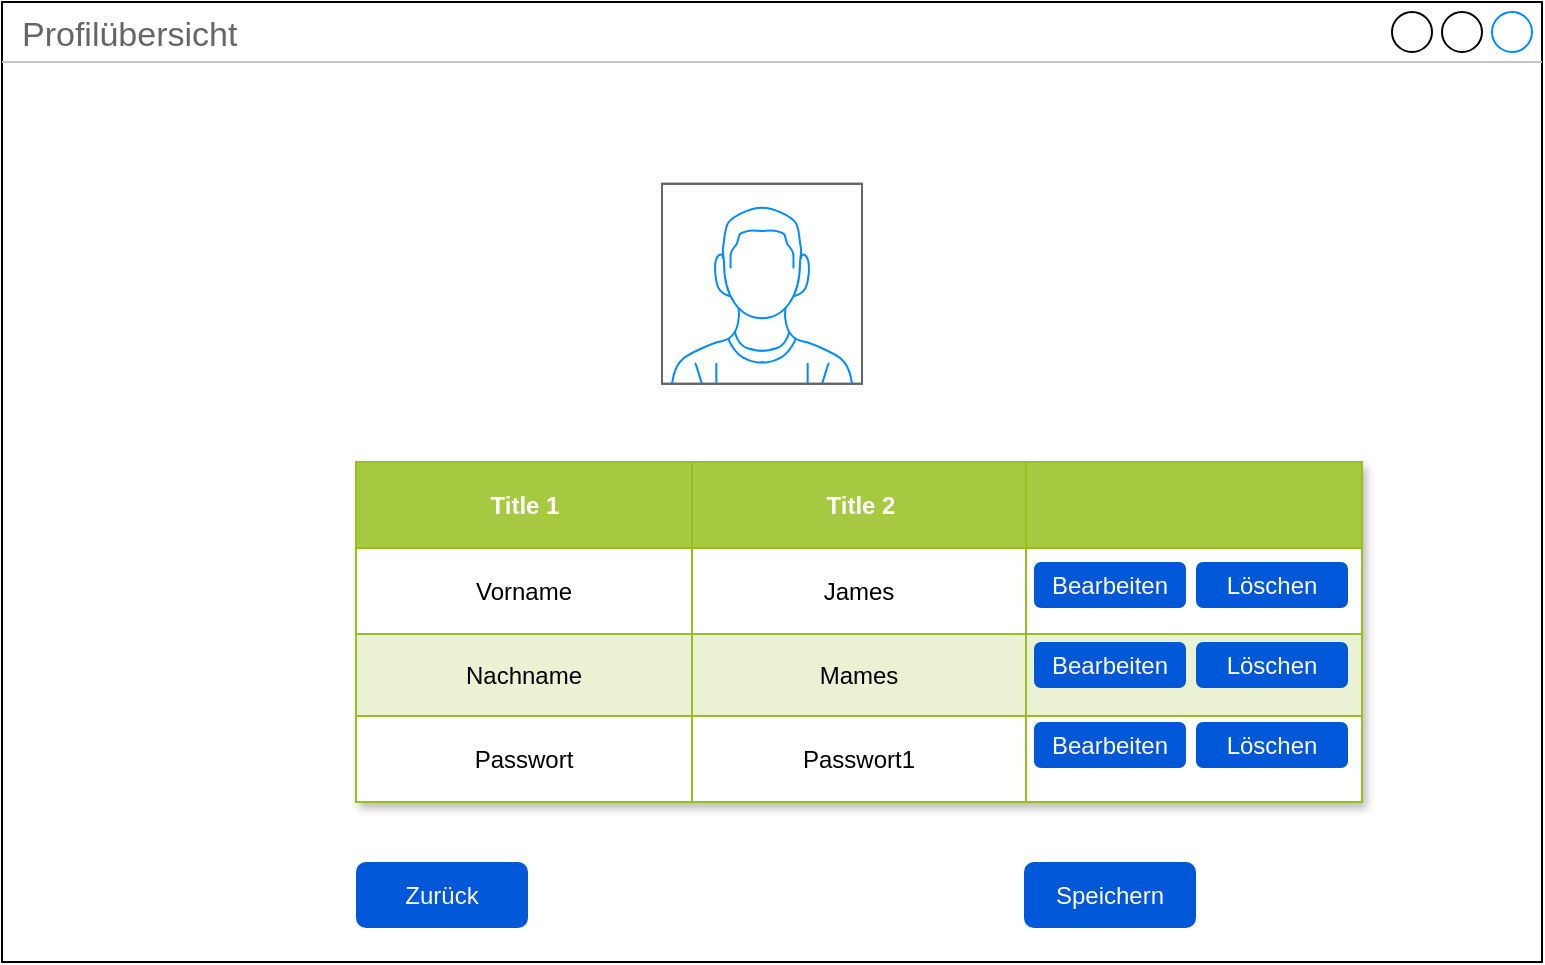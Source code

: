 <mxfile version="26.2.14">
  <diagram name="Seite-1" id="1Wnpvqs8kCg-rzOLqk_z">
    <mxGraphModel dx="1676" dy="-164" grid="1" gridSize="10" guides="1" tooltips="1" connect="1" arrows="1" fold="1" page="1" pageScale="1" pageWidth="827" pageHeight="1169" math="0" shadow="0">
      <root>
        <mxCell id="0" />
        <mxCell id="1" parent="0" />
        <mxCell id="tT0bw98C4pyMknOcuk67-1" value="Profilübersicht" style="strokeWidth=1;shadow=0;dashed=0;align=center;html=1;shape=mxgraph.mockup.containers.window;align=left;verticalAlign=top;spacingLeft=8;strokeColor2=#008cff;strokeColor3=#c4c4c4;fontColor=#666666;mainText=;fontSize=17;labelBackgroundColor=none;whiteSpace=wrap;" vertex="1" parent="1">
          <mxGeometry x="230" y="1360" width="770" height="480" as="geometry" />
        </mxCell>
        <mxCell id="tT0bw98C4pyMknOcuk67-3" value="" style="verticalLabelPosition=bottom;shadow=0;dashed=0;align=center;html=1;verticalAlign=top;strokeWidth=1;shape=mxgraph.mockup.containers.userMale;strokeColor=#666666;strokeColor2=#008cff;" vertex="1" parent="1">
          <mxGeometry x="560" y="1450.88" width="100" height="100" as="geometry" />
        </mxCell>
        <mxCell id="tT0bw98C4pyMknOcuk67-4" value="Assets" style="childLayout=tableLayout;recursiveResize=0;strokeColor=#98bf21;fillColor=#A7C942;shadow=1;" vertex="1" parent="1">
          <mxGeometry x="407" y="1590" width="503" height="170" as="geometry" />
        </mxCell>
        <mxCell id="tT0bw98C4pyMknOcuk67-5" style="shape=tableRow;horizontal=0;startSize=0;swimlaneHead=0;swimlaneBody=0;top=0;left=0;bottom=0;right=0;dropTarget=0;collapsible=0;recursiveResize=0;expand=0;fontStyle=0;strokeColor=inherit;fillColor=#ffffff;" vertex="1" parent="tT0bw98C4pyMknOcuk67-4">
          <mxGeometry width="503" height="43" as="geometry" />
        </mxCell>
        <mxCell id="tT0bw98C4pyMknOcuk67-6" value="Title 1" style="connectable=0;recursiveResize=0;strokeColor=inherit;fillColor=#A7C942;align=center;fontStyle=1;fontColor=#FFFFFF;html=1;" vertex="1" parent="tT0bw98C4pyMknOcuk67-5">
          <mxGeometry width="168" height="43" as="geometry">
            <mxRectangle width="168" height="43" as="alternateBounds" />
          </mxGeometry>
        </mxCell>
        <mxCell id="tT0bw98C4pyMknOcuk67-7" value="Title 2" style="connectable=0;recursiveResize=0;strokeColor=inherit;fillColor=#A7C942;align=center;fontStyle=1;fontColor=#FFFFFF;html=1;" vertex="1" parent="tT0bw98C4pyMknOcuk67-5">
          <mxGeometry x="168" width="167" height="43" as="geometry">
            <mxRectangle width="167" height="43" as="alternateBounds" />
          </mxGeometry>
        </mxCell>
        <mxCell id="tT0bw98C4pyMknOcuk67-8" value="" style="connectable=0;recursiveResize=0;strokeColor=inherit;fillColor=#A7C942;align=center;fontStyle=1;fontColor=#FFFFFF;html=1;" vertex="1" parent="tT0bw98C4pyMknOcuk67-5">
          <mxGeometry x="335" width="168" height="43" as="geometry">
            <mxRectangle width="168" height="43" as="alternateBounds" />
          </mxGeometry>
        </mxCell>
        <mxCell id="tT0bw98C4pyMknOcuk67-9" value="" style="shape=tableRow;horizontal=0;startSize=0;swimlaneHead=0;swimlaneBody=0;top=0;left=0;bottom=0;right=0;dropTarget=0;collapsible=0;recursiveResize=0;expand=0;fontStyle=0;strokeColor=inherit;fillColor=#ffffff;" vertex="1" parent="tT0bw98C4pyMknOcuk67-4">
          <mxGeometry y="43" width="503" height="43" as="geometry" />
        </mxCell>
        <mxCell id="tT0bw98C4pyMknOcuk67-10" value="Vorname" style="connectable=0;recursiveResize=0;strokeColor=inherit;fillColor=inherit;align=center;whiteSpace=wrap;html=1;" vertex="1" parent="tT0bw98C4pyMknOcuk67-9">
          <mxGeometry width="168" height="43" as="geometry">
            <mxRectangle width="168" height="43" as="alternateBounds" />
          </mxGeometry>
        </mxCell>
        <mxCell id="tT0bw98C4pyMknOcuk67-11" value="James" style="connectable=0;recursiveResize=0;strokeColor=inherit;fillColor=inherit;align=center;whiteSpace=wrap;html=1;" vertex="1" parent="tT0bw98C4pyMknOcuk67-9">
          <mxGeometry x="168" width="167" height="43" as="geometry">
            <mxRectangle width="167" height="43" as="alternateBounds" />
          </mxGeometry>
        </mxCell>
        <mxCell id="tT0bw98C4pyMknOcuk67-12" value="" style="connectable=0;recursiveResize=0;strokeColor=inherit;fillColor=inherit;align=center;whiteSpace=wrap;html=1;" vertex="1" parent="tT0bw98C4pyMknOcuk67-9">
          <mxGeometry x="335" width="168" height="43" as="geometry">
            <mxRectangle width="168" height="43" as="alternateBounds" />
          </mxGeometry>
        </mxCell>
        <mxCell id="tT0bw98C4pyMknOcuk67-13" value="" style="shape=tableRow;horizontal=0;startSize=0;swimlaneHead=0;swimlaneBody=0;top=0;left=0;bottom=0;right=0;dropTarget=0;collapsible=0;recursiveResize=0;expand=0;fontStyle=1;strokeColor=inherit;fillColor=#EAF2D3;" vertex="1" parent="tT0bw98C4pyMknOcuk67-4">
          <mxGeometry y="86" width="503" height="41" as="geometry" />
        </mxCell>
        <mxCell id="tT0bw98C4pyMknOcuk67-14" value="Nachname" style="connectable=0;recursiveResize=0;strokeColor=inherit;fillColor=inherit;whiteSpace=wrap;html=1;" vertex="1" parent="tT0bw98C4pyMknOcuk67-13">
          <mxGeometry width="168" height="41" as="geometry">
            <mxRectangle width="168" height="41" as="alternateBounds" />
          </mxGeometry>
        </mxCell>
        <mxCell id="tT0bw98C4pyMknOcuk67-15" value="Mames" style="connectable=0;recursiveResize=0;strokeColor=inherit;fillColor=inherit;whiteSpace=wrap;html=1;" vertex="1" parent="tT0bw98C4pyMknOcuk67-13">
          <mxGeometry x="168" width="167" height="41" as="geometry">
            <mxRectangle width="167" height="41" as="alternateBounds" />
          </mxGeometry>
        </mxCell>
        <mxCell id="tT0bw98C4pyMknOcuk67-16" value="" style="connectable=0;recursiveResize=0;strokeColor=inherit;fillColor=inherit;whiteSpace=wrap;html=1;" vertex="1" parent="tT0bw98C4pyMknOcuk67-13">
          <mxGeometry x="335" width="168" height="41" as="geometry">
            <mxRectangle width="168" height="41" as="alternateBounds" />
          </mxGeometry>
        </mxCell>
        <mxCell id="tT0bw98C4pyMknOcuk67-17" value="" style="shape=tableRow;horizontal=0;startSize=0;swimlaneHead=0;swimlaneBody=0;top=0;left=0;bottom=0;right=0;dropTarget=0;collapsible=0;recursiveResize=0;expand=0;fontStyle=0;strokeColor=inherit;fillColor=#ffffff;" vertex="1" parent="tT0bw98C4pyMknOcuk67-4">
          <mxGeometry y="127" width="503" height="43" as="geometry" />
        </mxCell>
        <mxCell id="tT0bw98C4pyMknOcuk67-18" value="Passwort" style="connectable=0;recursiveResize=0;strokeColor=inherit;fillColor=inherit;fontStyle=0;align=center;whiteSpace=wrap;html=1;" vertex="1" parent="tT0bw98C4pyMknOcuk67-17">
          <mxGeometry width="168" height="43" as="geometry">
            <mxRectangle width="168" height="43" as="alternateBounds" />
          </mxGeometry>
        </mxCell>
        <mxCell id="tT0bw98C4pyMknOcuk67-19" value="Passwort1" style="connectable=0;recursiveResize=0;strokeColor=inherit;fillColor=inherit;fontStyle=0;align=center;whiteSpace=wrap;html=1;" vertex="1" parent="tT0bw98C4pyMknOcuk67-17">
          <mxGeometry x="168" width="167" height="43" as="geometry">
            <mxRectangle width="167" height="43" as="alternateBounds" />
          </mxGeometry>
        </mxCell>
        <mxCell id="tT0bw98C4pyMknOcuk67-20" value="" style="connectable=0;recursiveResize=0;strokeColor=inherit;fillColor=inherit;fontStyle=0;align=center;whiteSpace=wrap;html=1;" vertex="1" parent="tT0bw98C4pyMknOcuk67-17">
          <mxGeometry x="335" width="168" height="43" as="geometry">
            <mxRectangle width="168" height="43" as="alternateBounds" />
          </mxGeometry>
        </mxCell>
        <mxCell id="tT0bw98C4pyMknOcuk67-27" value="Speichern" style="rounded=1;fillColor=#0057D8;strokeColor=none;html=1;whiteSpace=wrap;fontColor=#ffffff;align=center;verticalAlign=middle;fontStyle=0;fontSize=12;sketch=0;" vertex="1" parent="1">
          <mxGeometry x="741" y="1790" width="86" height="33" as="geometry" />
        </mxCell>
        <mxCell id="tT0bw98C4pyMknOcuk67-28" value="Zurück" style="rounded=1;fillColor=#0057D8;strokeColor=none;html=1;whiteSpace=wrap;fontColor=#ffffff;align=center;verticalAlign=middle;fontStyle=0;fontSize=12;sketch=0;" vertex="1" parent="1">
          <mxGeometry x="407" y="1790" width="86" height="33" as="geometry" />
        </mxCell>
        <mxCell id="tT0bw98C4pyMknOcuk67-29" value="Bearbeiten" style="rounded=1;fillColor=#0057D8;strokeColor=none;html=1;whiteSpace=wrap;fontColor=#ffffff;align=center;verticalAlign=middle;fontStyle=0;fontSize=12;sketch=0;" vertex="1" parent="1">
          <mxGeometry x="746" y="1640" width="76" height="23" as="geometry" />
        </mxCell>
        <mxCell id="tT0bw98C4pyMknOcuk67-30" value="Bearbeiten" style="rounded=1;fillColor=#0057D8;strokeColor=none;html=1;whiteSpace=wrap;fontColor=#ffffff;align=center;verticalAlign=middle;fontStyle=0;fontSize=12;sketch=0;" vertex="1" parent="1">
          <mxGeometry x="746" y="1680" width="76" height="23" as="geometry" />
        </mxCell>
        <mxCell id="tT0bw98C4pyMknOcuk67-31" value="Bearbeiten" style="rounded=1;fillColor=#0057D8;strokeColor=none;html=1;whiteSpace=wrap;fontColor=#ffffff;align=center;verticalAlign=middle;fontStyle=0;fontSize=12;sketch=0;" vertex="1" parent="1">
          <mxGeometry x="746" y="1720" width="76" height="23" as="geometry" />
        </mxCell>
        <mxCell id="tT0bw98C4pyMknOcuk67-32" value="Löschen" style="rounded=1;fillColor=#0057D8;strokeColor=none;html=1;whiteSpace=wrap;fontColor=#ffffff;align=center;verticalAlign=middle;fontStyle=0;fontSize=12;sketch=0;" vertex="1" parent="1">
          <mxGeometry x="827" y="1640" width="76" height="23" as="geometry" />
        </mxCell>
        <mxCell id="tT0bw98C4pyMknOcuk67-33" style="edgeStyle=none;curved=1;rounded=0;orthogonalLoop=1;jettySize=auto;html=1;exitX=0.25;exitY=0;exitDx=0;exitDy=0;fontSize=12;startSize=8;endSize=8;" edge="1" parent="1" source="tT0bw98C4pyMknOcuk67-32" target="tT0bw98C4pyMknOcuk67-32">
          <mxGeometry relative="1" as="geometry" />
        </mxCell>
        <mxCell id="tT0bw98C4pyMknOcuk67-34" value="Löschen" style="rounded=1;fillColor=#0057D8;strokeColor=none;html=1;whiteSpace=wrap;fontColor=#ffffff;align=center;verticalAlign=middle;fontStyle=0;fontSize=12;sketch=0;" vertex="1" parent="1">
          <mxGeometry x="827" y="1680" width="76" height="23" as="geometry" />
        </mxCell>
        <mxCell id="tT0bw98C4pyMknOcuk67-35" value="Löschen" style="rounded=1;fillColor=#0057D8;strokeColor=none;html=1;whiteSpace=wrap;fontColor=#ffffff;align=center;verticalAlign=middle;fontStyle=0;fontSize=12;sketch=0;" vertex="1" parent="1">
          <mxGeometry x="827" y="1720" width="76" height="23" as="geometry" />
        </mxCell>
      </root>
    </mxGraphModel>
  </diagram>
</mxfile>
